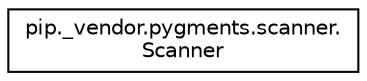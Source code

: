 digraph "Graphical Class Hierarchy"
{
 // LATEX_PDF_SIZE
  edge [fontname="Helvetica",fontsize="10",labelfontname="Helvetica",labelfontsize="10"];
  node [fontname="Helvetica",fontsize="10",shape=record];
  rankdir="LR";
  Node0 [label="pip._vendor.pygments.scanner.\lScanner",height=0.2,width=0.4,color="black", fillcolor="white", style="filled",URL="$classpip_1_1__vendor_1_1pygments_1_1scanner_1_1Scanner.html",tooltip=" "];
}
